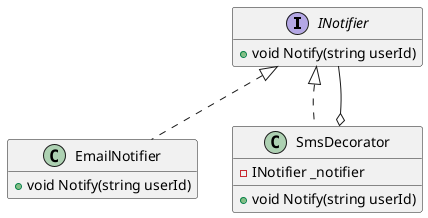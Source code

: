 @startuml

hide empty members

interface INotifier {
    + void Notify(string userId)
}

class EmailNotifier {
    + void Notify(string userId)
}

class SmsDecorator {
    - INotifier _notifier
    + void Notify(string userId)
}

SmsDecorator ..up|> INotifier
SmsDecorator o-- INotifier
EmailNotifier ..up|> INotifier

@enduml
